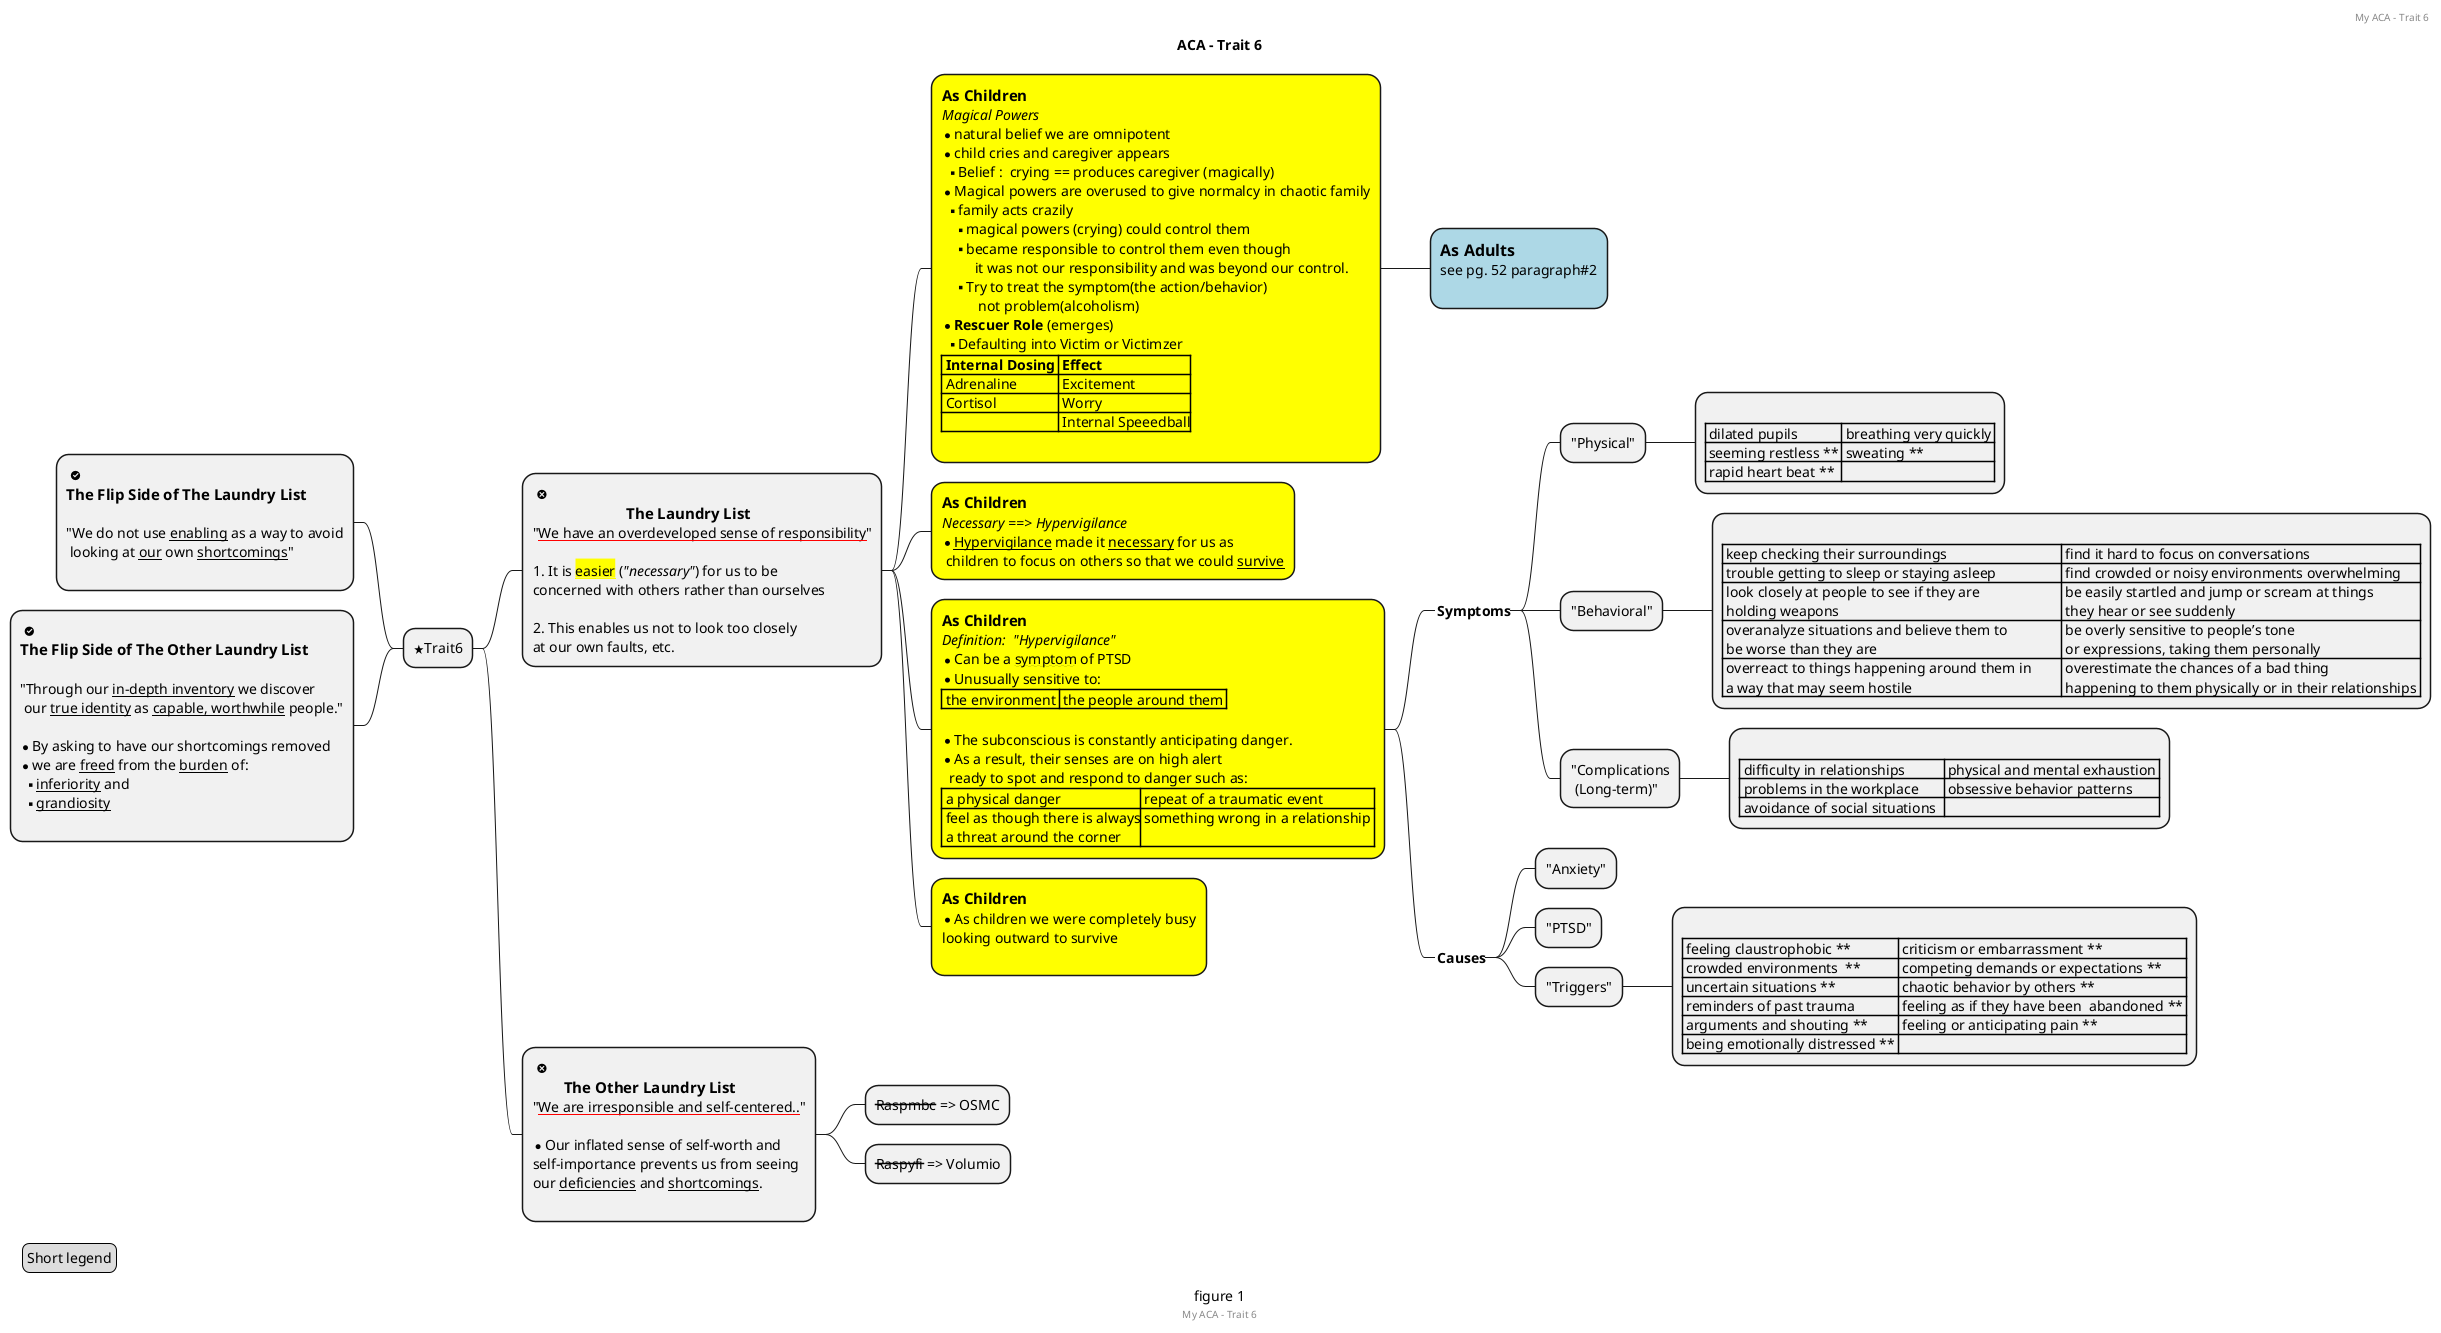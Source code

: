 @startmindmap

' <&name> = creole open iconic icons : https://useiconic.com/open/

'--------STYLING---------
<style>
mindmapDiagram {
  .green {
    BackgroundColor lightgreen
  }
  .asChild {
    BackgroundColor Yellow
  }
  .asAdult {
    BackgroundColor lightblue
  }
}
</style>

'--------MINDMAP---------

* <&star>Trait6

'-------The Laundry List-------
**: <&circle-x>
===\t\t\tThe Laundry List
"<u:red>We have an overdeveloped sense of responsibility</u>"

# It is <back:Yellow><u>easier</u></back> (//"necessary"//) for us to be
concerned with others rather than ourselves

# This enables us not to look too closely
at our own faults, etc.;

***:===As Children
====Magical Powers
* natural belief we are omnipotent
* child cries and caregiver appears
** Belief :  crying == produces caregiver (magically)
* Magical powers are overused to give normalcy in chaotic family
** family acts crazily
*** magical powers (crying) could control them
*** became responsible to control them even though
         it was not our responsibility and was beyond our control.
*** Try to treat the symptom(the action/behavior)
          not problem(alcoholism)
* **Rescuer Role** (emerges)
** Defaulting into Victim or Victimzer
|= Internal Dosing |= Effect    |
| Adrenaline      | Excitement |
| Cortisol        | Worry      |
|                 | Internal Speeedball|
;<<asChild>>

****:==As Adults
see pg. 52 paragraph#2
;<<asAdult>>


***:===As Children
====Necessary ==> Hypervigilance
* __Hypervigilance__ made it __necessary__ for us as
 children to focus on others so that we could __survive__;<<asChild>>

***:===As Children
==== Definition:  "Hypervigilance"
* Can be a <w>symptom</w> of PTSD
* Unusually sensitive to:
| the environment | the people around them |

* The subconscious is constantly anticipating danger.
* As a result, their senses are on high alert
  ready to spot and respond to danger such as:
| a physical danger | repeat of a traumatic event|
| feel as though there is always\n a threat around the corner | something wrong in a relationship |;<<asChild>>

****_ **Symptoms**
***** "Physical"
******:
| dilated pupils      | breathing very quickly |
| seeming restless ** | sweating **            |
| rapid heart beat ** |                        |;
***** "Behavioral"
******:
| keep checking their surroundings                            | find it hard to focus on conversations          |
| trouble getting to sleep or staying asleep                  | find crowded or noisy environments overwhelming |
| look closely at people to see if they are\n holding weapons | be easily startled and jump or scream at things\n they hear or see suddenly |
| overanalyze situations and believe them to\n be worse than they are| be overly sensitive to people’s tone\n or expressions, taking them personally |
| overreact to things happening around them in\n a way that may seem hostile | overestimate the chances of a bad thing\n happening to them physically or in their relationships |;
***** "Complications\n (Long-term)"
******:
| difficulty in relationships     | physical and mental exhaustion |
| problems in the workplace       | obsessive behavior patterns    |
| avoidance of social situations  |                                |;

****_ **Causes**
***** "Anxiety"
***** "PTSD"
***** "Triggers"
******:
| feeling claustrophobic **       | criticism or embarrassment **        |
| crowded environments  **        | competing demands or expectations ** |
| uncertain situations **         | chaotic behavior by others **        |
| reminders of past trauma        | feeling as if they have been  abandoned ** |
| arguments and shouting **       | feeling or anticipating pain **      |
| being emotionally distressed ** |                                      |;


***:===As Children
* As children we were completely busy
looking outward to survive
;<<asChild>>

'-------The Other Laundry List-------

**: <&circle-x>
===\tThe Other Laundry List
"<u:red>We are irresponsible and self-centered..</u>"

* Our inflated sense of self-worth and
self-importance prevents us from seeing
our <u>deficiencies</u> and <u>shortcomings</u>.
;
*** <s>Raspmbc</s> => OSMC
*** <s>Raspyfi</s> => Volumio

left side

'-------The Flip Side of The Laundry List-------
**: <&circle-check>
===The Flip Side of The Laundry List

"We do not use <u>enabling</u> as a way to avoid
 looking at <u>our</u> own <u>shortcomings</u>"
;

'-------The Flip Side of The Other Laundry List-------
**: <&circle-check>
===The Flip Side of The Other Laundry List

"Through our <u>in-depth inventory</u> we discover
 our <u>true identity</u> as <u>capable<u>, <u>worthwhile</u> people."

* By asking to have our shortcomings removed
* we are <u>freed</u> from the <u>burden</u> of:
** <u>inferiority</u> and
** <u>grandiosity</u>
;

'==========TITLE============
caption figure 1
title ACA - Trait 6

header
My ACA - Trait 6
endheader

center footer My ACA - Trait 6

legend left
  Short legend
endlegend
@endmindmap